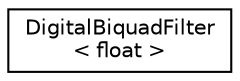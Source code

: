 digraph "Graphical Class Hierarchy"
{
 // INTERACTIVE_SVG=YES
  edge [fontname="Helvetica",fontsize="10",labelfontname="Helvetica",labelfontsize="10"];
  node [fontname="Helvetica",fontsize="10",shape=record];
  rankdir="LR";
  Node1 [label="DigitalBiquadFilter\l\< float \>",height=0.2,width=0.4,color="black", fillcolor="white", style="filled",URL="$classDigitalBiquadFilter.html"];
}
